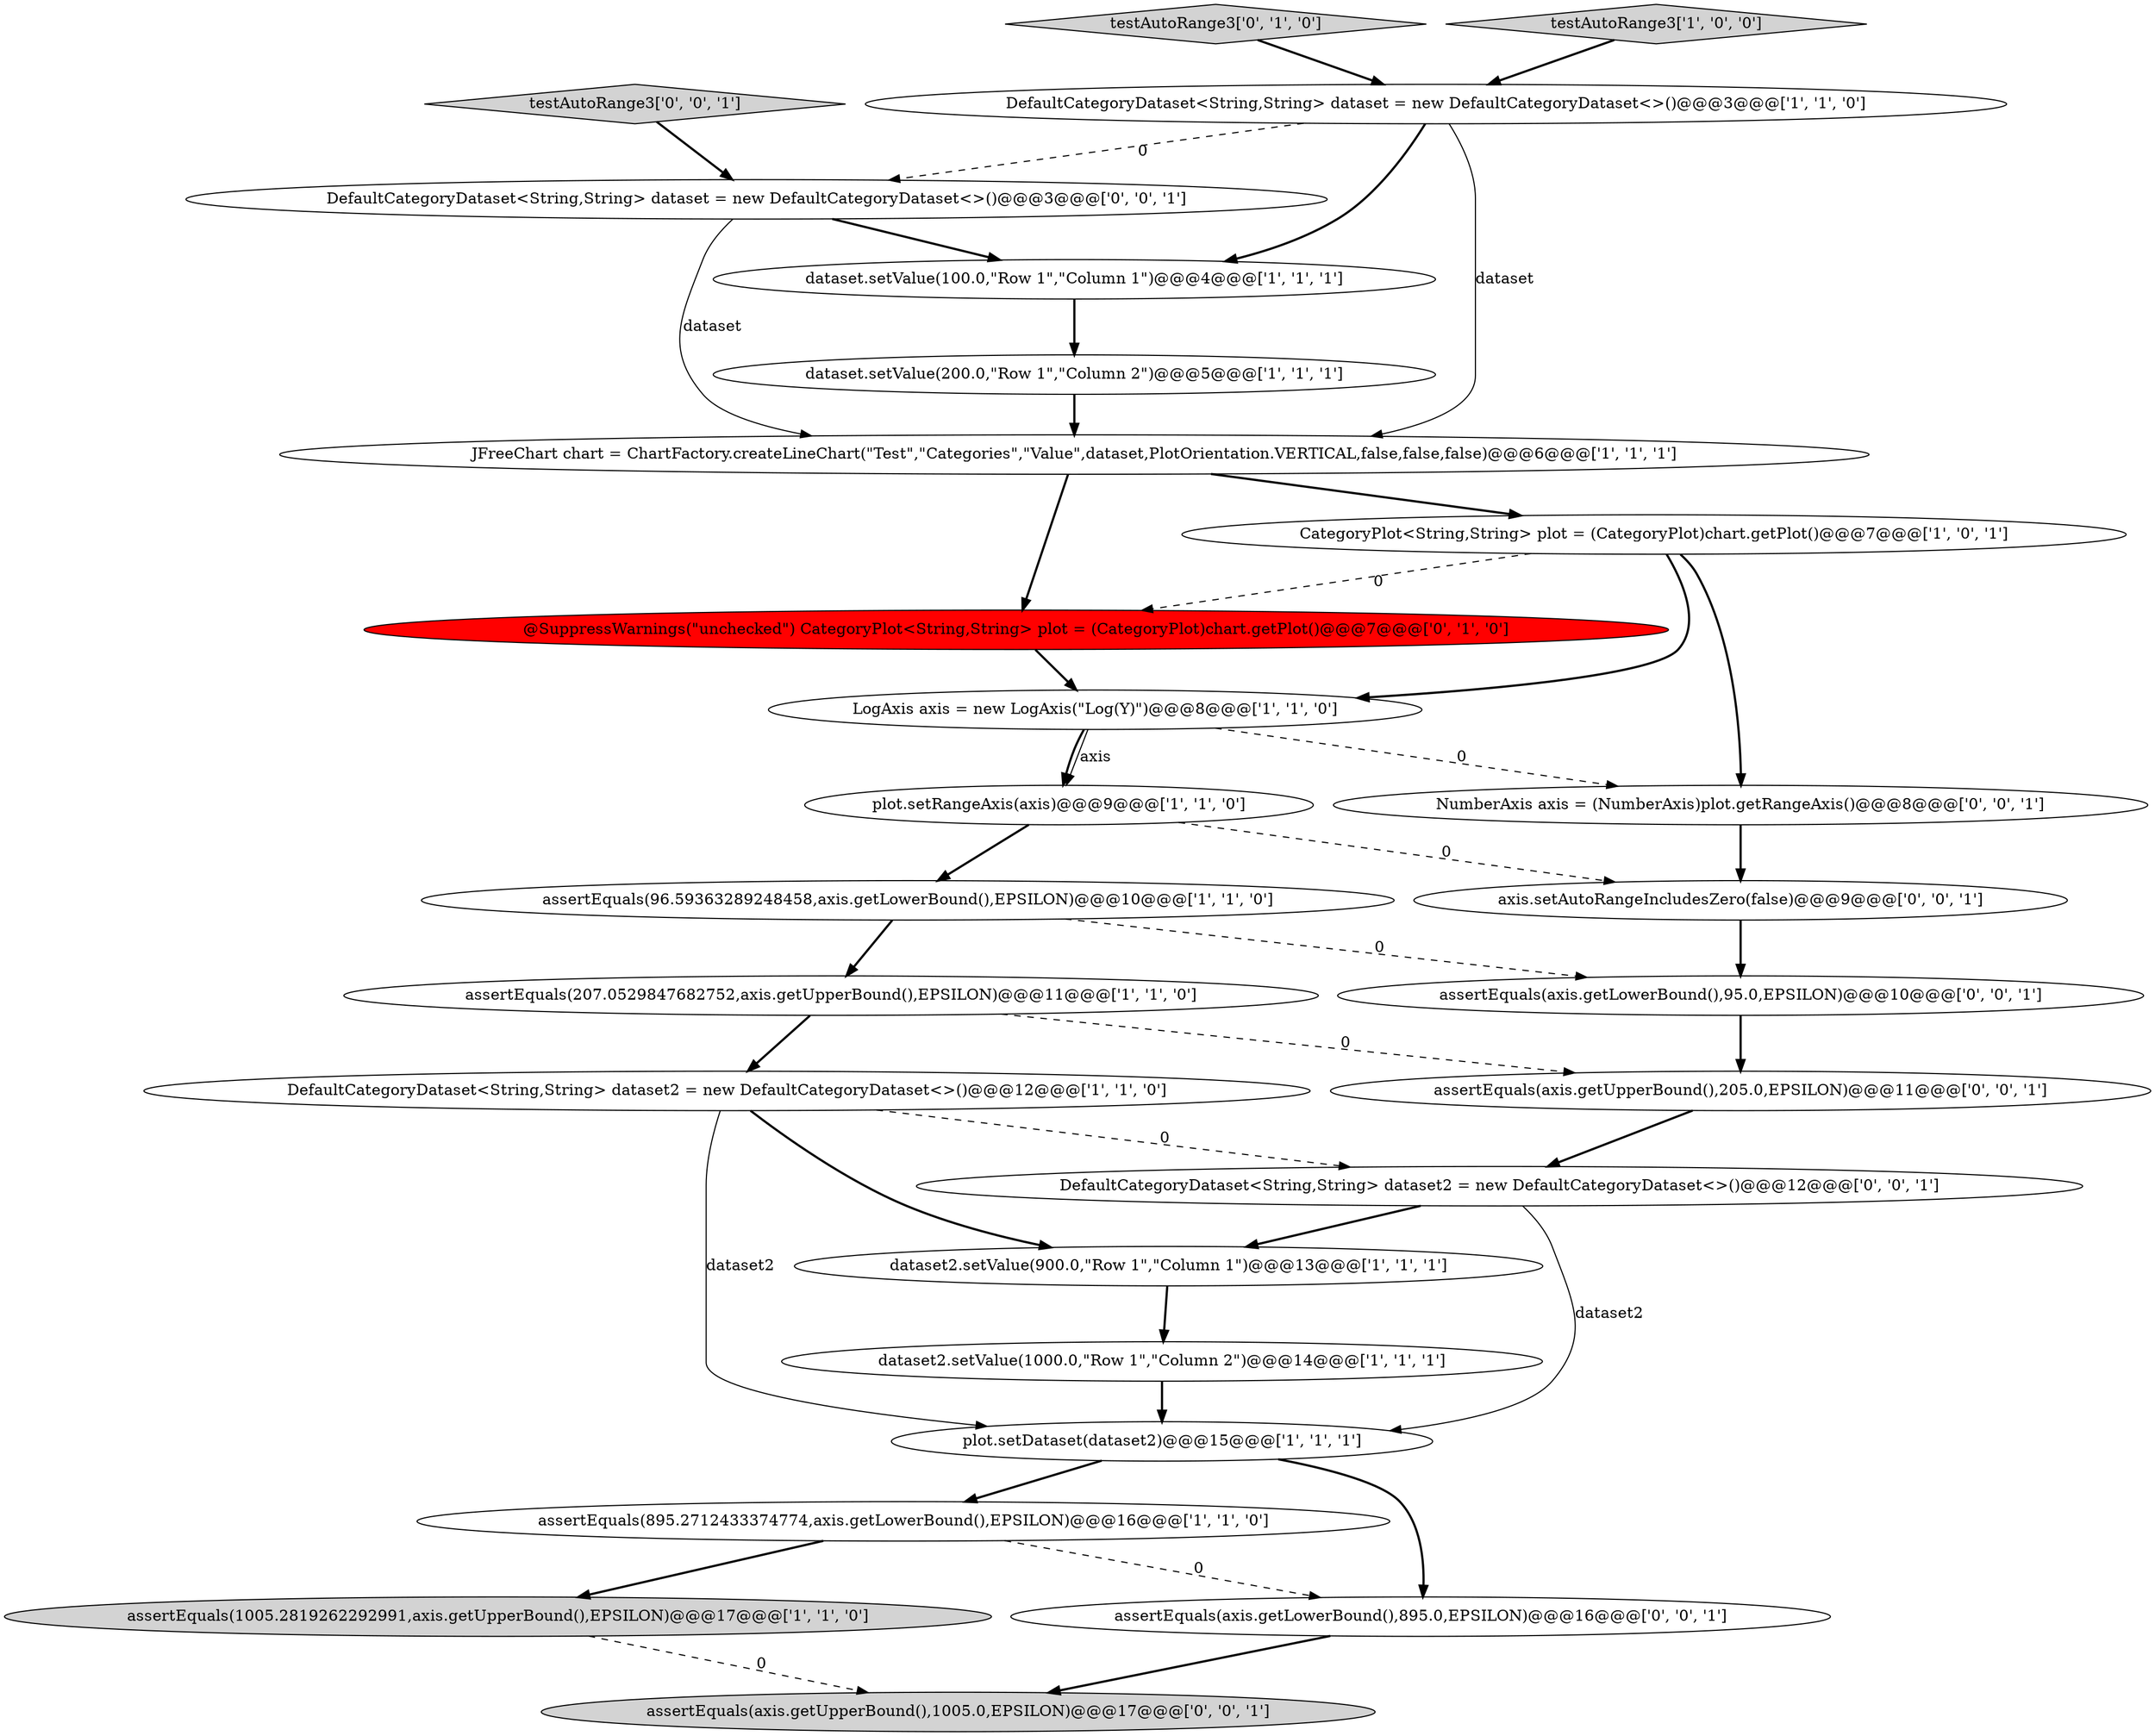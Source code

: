 digraph {
17 [style = filled, label = "@SuppressWarnings(\"unchecked\") CategoryPlot<String,String> plot = (CategoryPlot)chart.getPlot()@@@7@@@['0', '1', '0']", fillcolor = red, shape = ellipse image = "AAA1AAABBB2BBB"];
12 [style = filled, label = "dataset.setValue(100.0,\"Row 1\",\"Column 1\")@@@4@@@['1', '1', '1']", fillcolor = white, shape = ellipse image = "AAA0AAABBB1BBB"];
11 [style = filled, label = "LogAxis axis = new LogAxis(\"Log(Y)\")@@@8@@@['1', '1', '0']", fillcolor = white, shape = ellipse image = "AAA0AAABBB1BBB"];
16 [style = filled, label = "testAutoRange3['0', '1', '0']", fillcolor = lightgray, shape = diamond image = "AAA0AAABBB2BBB"];
25 [style = filled, label = "assertEquals(axis.getUpperBound(),205.0,EPSILON)@@@11@@@['0', '0', '1']", fillcolor = white, shape = ellipse image = "AAA0AAABBB3BBB"];
23 [style = filled, label = "assertEquals(axis.getLowerBound(),95.0,EPSILON)@@@10@@@['0', '0', '1']", fillcolor = white, shape = ellipse image = "AAA0AAABBB3BBB"];
7 [style = filled, label = "assertEquals(96.59363289248458,axis.getLowerBound(),EPSILON)@@@10@@@['1', '1', '0']", fillcolor = white, shape = ellipse image = "AAA0AAABBB1BBB"];
0 [style = filled, label = "JFreeChart chart = ChartFactory.createLineChart(\"Test\",\"Categories\",\"Value\",dataset,PlotOrientation.VERTICAL,false,false,false)@@@6@@@['1', '1', '1']", fillcolor = white, shape = ellipse image = "AAA0AAABBB1BBB"];
6 [style = filled, label = "plot.setDataset(dataset2)@@@15@@@['1', '1', '1']", fillcolor = white, shape = ellipse image = "AAA0AAABBB1BBB"];
2 [style = filled, label = "assertEquals(207.0529847682752,axis.getUpperBound(),EPSILON)@@@11@@@['1', '1', '0']", fillcolor = white, shape = ellipse image = "AAA0AAABBB1BBB"];
3 [style = filled, label = "DefaultCategoryDataset<String,String> dataset2 = new DefaultCategoryDataset<>()@@@12@@@['1', '1', '0']", fillcolor = white, shape = ellipse image = "AAA0AAABBB1BBB"];
19 [style = filled, label = "DefaultCategoryDataset<String,String> dataset = new DefaultCategoryDataset<>()@@@3@@@['0', '0', '1']", fillcolor = white, shape = ellipse image = "AAA0AAABBB3BBB"];
15 [style = filled, label = "plot.setRangeAxis(axis)@@@9@@@['1', '1', '0']", fillcolor = white, shape = ellipse image = "AAA0AAABBB1BBB"];
4 [style = filled, label = "CategoryPlot<String,String> plot = (CategoryPlot)chart.getPlot()@@@7@@@['1', '0', '1']", fillcolor = white, shape = ellipse image = "AAA0AAABBB1BBB"];
10 [style = filled, label = "dataset2.setValue(900.0,\"Row 1\",\"Column 1\")@@@13@@@['1', '1', '1']", fillcolor = white, shape = ellipse image = "AAA0AAABBB1BBB"];
26 [style = filled, label = "testAutoRange3['0', '0', '1']", fillcolor = lightgray, shape = diamond image = "AAA0AAABBB3BBB"];
5 [style = filled, label = "dataset2.setValue(1000.0,\"Row 1\",\"Column 2\")@@@14@@@['1', '1', '1']", fillcolor = white, shape = ellipse image = "AAA0AAABBB1BBB"];
9 [style = filled, label = "dataset.setValue(200.0,\"Row 1\",\"Column 2\")@@@5@@@['1', '1', '1']", fillcolor = white, shape = ellipse image = "AAA0AAABBB1BBB"];
13 [style = filled, label = "testAutoRange3['1', '0', '0']", fillcolor = lightgray, shape = diamond image = "AAA0AAABBB1BBB"];
21 [style = filled, label = "assertEquals(axis.getUpperBound(),1005.0,EPSILON)@@@17@@@['0', '0', '1']", fillcolor = lightgray, shape = ellipse image = "AAA0AAABBB3BBB"];
8 [style = filled, label = "assertEquals(1005.2819262292991,axis.getUpperBound(),EPSILON)@@@17@@@['1', '1', '0']", fillcolor = lightgray, shape = ellipse image = "AAA0AAABBB1BBB"];
20 [style = filled, label = "NumberAxis axis = (NumberAxis)plot.getRangeAxis()@@@8@@@['0', '0', '1']", fillcolor = white, shape = ellipse image = "AAA0AAABBB3BBB"];
24 [style = filled, label = "axis.setAutoRangeIncludesZero(false)@@@9@@@['0', '0', '1']", fillcolor = white, shape = ellipse image = "AAA0AAABBB3BBB"];
18 [style = filled, label = "DefaultCategoryDataset<String,String> dataset2 = new DefaultCategoryDataset<>()@@@12@@@['0', '0', '1']", fillcolor = white, shape = ellipse image = "AAA0AAABBB3BBB"];
1 [style = filled, label = "DefaultCategoryDataset<String,String> dataset = new DefaultCategoryDataset<>()@@@3@@@['1', '1', '0']", fillcolor = white, shape = ellipse image = "AAA0AAABBB1BBB"];
22 [style = filled, label = "assertEquals(axis.getLowerBound(),895.0,EPSILON)@@@16@@@['0', '0', '1']", fillcolor = white, shape = ellipse image = "AAA0AAABBB3BBB"];
14 [style = filled, label = "assertEquals(895.2712433374774,axis.getLowerBound(),EPSILON)@@@16@@@['1', '1', '0']", fillcolor = white, shape = ellipse image = "AAA0AAABBB1BBB"];
23->25 [style = bold, label=""];
11->20 [style = dashed, label="0"];
7->23 [style = dashed, label="0"];
9->0 [style = bold, label=""];
15->7 [style = bold, label=""];
19->12 [style = bold, label=""];
18->6 [style = solid, label="dataset2"];
6->22 [style = bold, label=""];
4->17 [style = dashed, label="0"];
0->17 [style = bold, label=""];
3->18 [style = dashed, label="0"];
2->3 [style = bold, label=""];
15->24 [style = dashed, label="0"];
1->19 [style = dashed, label="0"];
25->18 [style = bold, label=""];
22->21 [style = bold, label=""];
14->22 [style = dashed, label="0"];
8->21 [style = dashed, label="0"];
26->19 [style = bold, label=""];
12->9 [style = bold, label=""];
24->23 [style = bold, label=""];
3->6 [style = solid, label="dataset2"];
13->1 [style = bold, label=""];
11->15 [style = bold, label=""];
6->14 [style = bold, label=""];
3->10 [style = bold, label=""];
19->0 [style = solid, label="dataset"];
10->5 [style = bold, label=""];
5->6 [style = bold, label=""];
18->10 [style = bold, label=""];
16->1 [style = bold, label=""];
11->15 [style = solid, label="axis"];
0->4 [style = bold, label=""];
7->2 [style = bold, label=""];
4->20 [style = bold, label=""];
2->25 [style = dashed, label="0"];
1->12 [style = bold, label=""];
14->8 [style = bold, label=""];
4->11 [style = bold, label=""];
20->24 [style = bold, label=""];
1->0 [style = solid, label="dataset"];
17->11 [style = bold, label=""];
}
